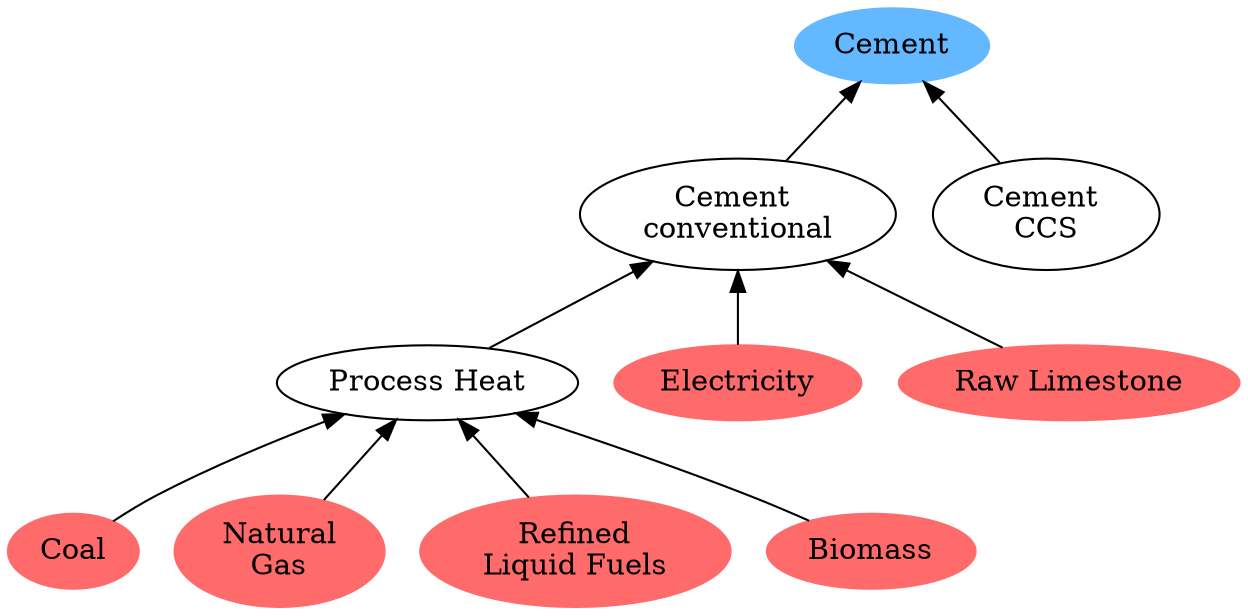 digraph region{
	Cement[style=filled,color=steelblue1];
	Cement_conv[label="Cement \nconventional"];
	Cement_CCS[label="Cement \nCCS"];
	Cement->Cement_conv[dir=back];
	Cement->Cement_CCS[dir=back];
	process_heat[label="Process Heat"];
	electricity[label="Electricity",style=filled,color=indianred1];
	limestone[label="Raw Limestone",style=filled,color=indianred1];
	coal[style=filled,color=indianred1];
	gas[style=filled,color=indianred1];
	oil[style=filled,color=indianred1];
	biomass[style=filled,color=indianred1];
	Cement_conv->electricity[dir=back];
	Cement_conv->limestone[dir=back];
	Cement_conv->process_heat[dir=back];
	gas[label="Natural\nGas",color=indianred1,style=filled];
	oil[label="Refined\nLiquid Fuels",color=indianred1,style=filled];
	coal[label="Coal",color=indianred1,style=filled];
	biomass[label="Biomass",color=indianred1,style=filled];
	process_heat->gas[dir=back];
	process_heat->oil[dir=back];
	process_heat->coal[dir=back];
	process_heat->biomass[dir=back];

}